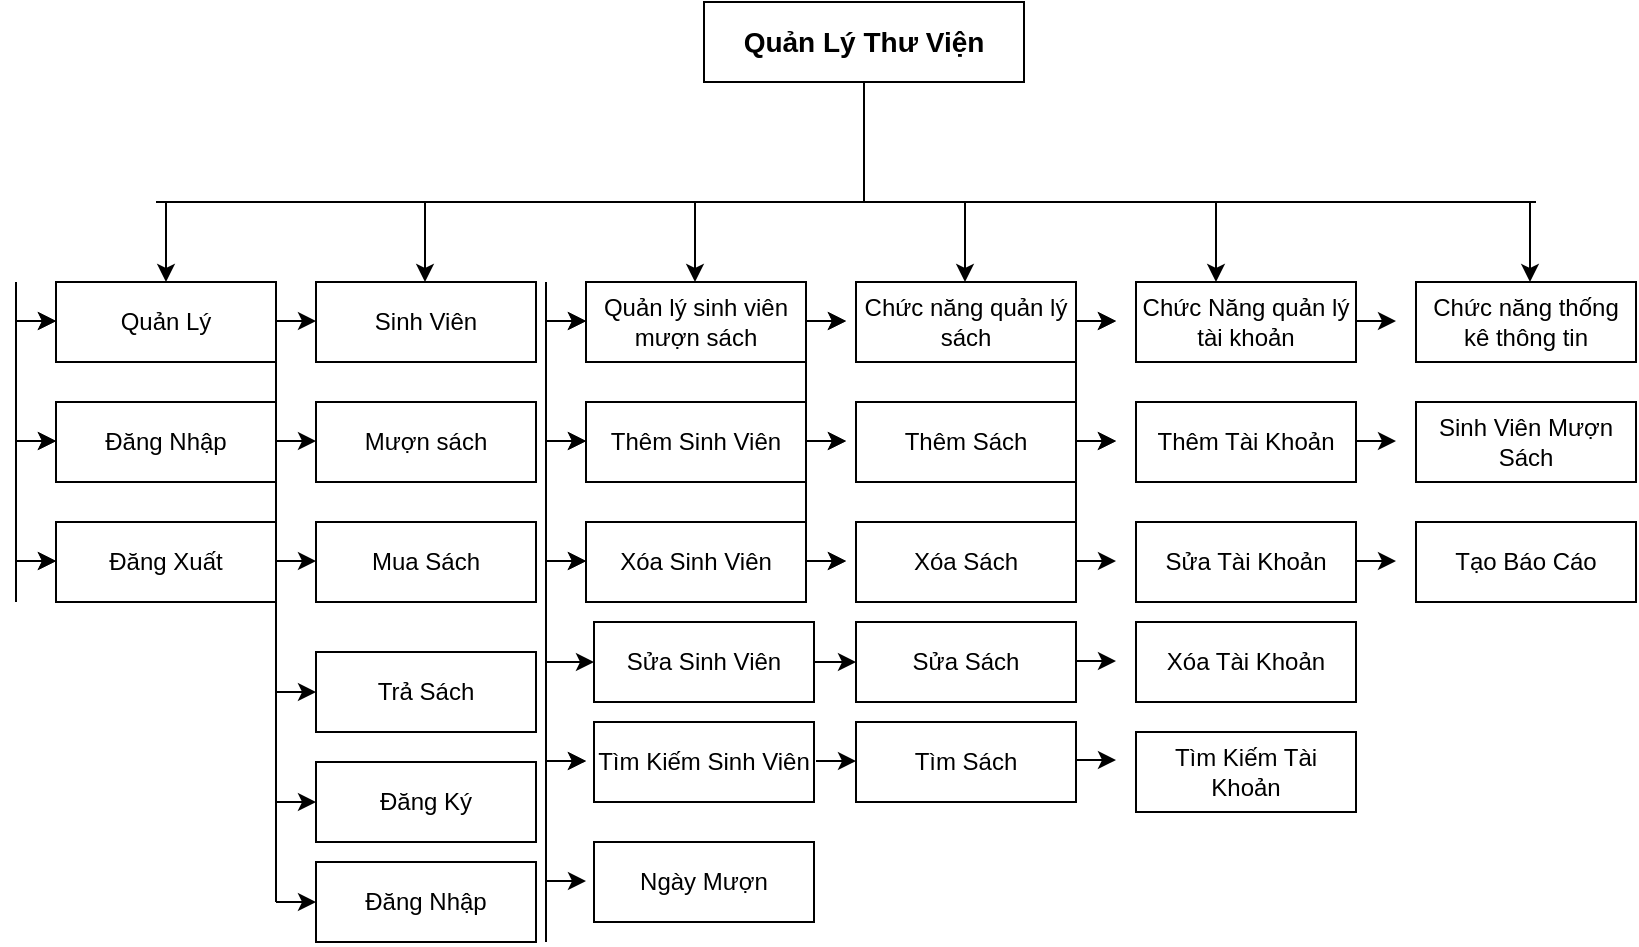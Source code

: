 <mxfile version="21.1.5" type="device" pages="2">
  <diagram name="Phân Giã Chức Năng" id="CzGjHXiZb2hVe8jgmL7E">
    <mxGraphModel dx="1176" dy="502" grid="1" gridSize="10" guides="1" tooltips="1" connect="1" arrows="1" fold="1" page="1" pageScale="1" pageWidth="827" pageHeight="1169" math="0" shadow="0">
      <root>
        <mxCell id="0" />
        <mxCell id="1" parent="0" />
        <mxCell id="6vynl58oSbSIeXvwaCJf-1" value="&lt;font style=&quot;font-size: 14px;&quot;&gt;&lt;b&gt;Quản Lý Thư Viện&lt;/b&gt;&lt;/font&gt;" style="rounded=0;whiteSpace=wrap;html=1;" parent="1" vertex="1">
          <mxGeometry x="414" y="220" width="160" height="40" as="geometry" />
        </mxCell>
        <mxCell id="6vynl58oSbSIeXvwaCJf-2" value="" style="endArrow=none;html=1;rounded=0;entryX=0.5;entryY=1;entryDx=0;entryDy=0;" parent="1" target="6vynl58oSbSIeXvwaCJf-1" edge="1">
          <mxGeometry width="50" height="50" relative="1" as="geometry">
            <mxPoint x="494" y="320" as="sourcePoint" />
            <mxPoint x="420" y="300" as="targetPoint" />
          </mxGeometry>
        </mxCell>
        <mxCell id="6vynl58oSbSIeXvwaCJf-3" value="Quản Lý" style="rounded=0;whiteSpace=wrap;html=1;" parent="1" vertex="1">
          <mxGeometry x="90" y="360" width="110" height="40" as="geometry" />
        </mxCell>
        <mxCell id="6vynl58oSbSIeXvwaCJf-4" value="" style="endArrow=none;html=1;rounded=0;" parent="1" edge="1">
          <mxGeometry width="50" height="50" relative="1" as="geometry">
            <mxPoint x="140" y="320" as="sourcePoint" />
            <mxPoint x="830" y="320" as="targetPoint" />
            <Array as="points">
              <mxPoint x="415" y="320" />
            </Array>
          </mxGeometry>
        </mxCell>
        <mxCell id="6vynl58oSbSIeXvwaCJf-6" value="Sinh Viên" style="rounded=0;whiteSpace=wrap;html=1;" parent="1" vertex="1">
          <mxGeometry x="220" y="360" width="110" height="40" as="geometry" />
        </mxCell>
        <mxCell id="6vynl58oSbSIeXvwaCJf-7" value="Quản lý sinh viên mượn sách" style="rounded=0;whiteSpace=wrap;html=1;" parent="1" vertex="1">
          <mxGeometry x="355" y="360" width="110" height="40" as="geometry" />
        </mxCell>
        <mxCell id="6vynl58oSbSIeXvwaCJf-8" value="Chức năng quản lý sách" style="rounded=0;whiteSpace=wrap;html=1;" parent="1" vertex="1">
          <mxGeometry x="490" y="360" width="110" height="40" as="geometry" />
        </mxCell>
        <mxCell id="6vynl58oSbSIeXvwaCJf-9" value="Chức năng thống kê thông tin" style="rounded=0;whiteSpace=wrap;html=1;" parent="1" vertex="1">
          <mxGeometry x="770" y="360" width="110" height="40" as="geometry" />
        </mxCell>
        <mxCell id="6vynl58oSbSIeXvwaCJf-10" value="" style="endArrow=classic;html=1;rounded=0;" parent="1" target="6vynl58oSbSIeXvwaCJf-3" edge="1">
          <mxGeometry width="50" height="50" relative="1" as="geometry">
            <mxPoint x="145" y="320" as="sourcePoint" />
            <mxPoint x="440" y="400" as="targetPoint" />
          </mxGeometry>
        </mxCell>
        <mxCell id="6vynl58oSbSIeXvwaCJf-11" value="" style="endArrow=classic;html=1;rounded=0;" parent="1" edge="1">
          <mxGeometry width="50" height="50" relative="1" as="geometry">
            <mxPoint x="274.5" y="320" as="sourcePoint" />
            <mxPoint x="274.5" y="360" as="targetPoint" />
          </mxGeometry>
        </mxCell>
        <mxCell id="6vynl58oSbSIeXvwaCJf-12" value="" style="endArrow=classic;html=1;rounded=0;" parent="1" edge="1">
          <mxGeometry width="50" height="50" relative="1" as="geometry">
            <mxPoint x="409.5" y="320" as="sourcePoint" />
            <mxPoint x="409.5" y="360" as="targetPoint" />
          </mxGeometry>
        </mxCell>
        <mxCell id="6vynl58oSbSIeXvwaCJf-13" value="" style="endArrow=classic;html=1;rounded=0;" parent="1" edge="1">
          <mxGeometry width="50" height="50" relative="1" as="geometry">
            <mxPoint x="544.5" y="320" as="sourcePoint" />
            <mxPoint x="544.5" y="360" as="targetPoint" />
          </mxGeometry>
        </mxCell>
        <mxCell id="6vynl58oSbSIeXvwaCJf-14" value="" style="endArrow=classic;html=1;rounded=0;" parent="1" edge="1">
          <mxGeometry width="50" height="50" relative="1" as="geometry">
            <mxPoint x="670" y="320" as="sourcePoint" />
            <mxPoint x="670" y="360" as="targetPoint" />
          </mxGeometry>
        </mxCell>
        <mxCell id="6vynl58oSbSIeXvwaCJf-15" value="Đăng Nhập" style="rounded=0;whiteSpace=wrap;html=1;" parent="1" vertex="1">
          <mxGeometry x="90" y="420" width="110" height="40" as="geometry" />
        </mxCell>
        <mxCell id="6vynl58oSbSIeXvwaCJf-16" value="Đăng Xuất" style="rounded=0;whiteSpace=wrap;html=1;" parent="1" vertex="1">
          <mxGeometry x="90" y="480" width="110" height="40" as="geometry" />
        </mxCell>
        <mxCell id="6vynl58oSbSIeXvwaCJf-17" value="Mượn sách" style="rounded=0;whiteSpace=wrap;html=1;" parent="1" vertex="1">
          <mxGeometry x="220" y="420" width="110" height="40" as="geometry" />
        </mxCell>
        <mxCell id="6vynl58oSbSIeXvwaCJf-18" value="Mua Sách" style="rounded=0;whiteSpace=wrap;html=1;" parent="1" vertex="1">
          <mxGeometry x="220" y="480" width="110" height="40" as="geometry" />
        </mxCell>
        <mxCell id="6vynl58oSbSIeXvwaCJf-19" value="Trả Sách" style="rounded=0;whiteSpace=wrap;html=1;" parent="1" vertex="1">
          <mxGeometry x="220" y="545" width="110" height="40" as="geometry" />
        </mxCell>
        <mxCell id="6vynl58oSbSIeXvwaCJf-20" value="Sửa Sinh Viên" style="rounded=0;whiteSpace=wrap;html=1;" parent="1" vertex="1">
          <mxGeometry x="359" y="530" width="110" height="40" as="geometry" />
        </mxCell>
        <mxCell id="6vynl58oSbSIeXvwaCJf-21" value="Tìm Kiếm Sinh Viên" style="rounded=0;whiteSpace=wrap;html=1;" parent="1" vertex="1">
          <mxGeometry x="359" y="580" width="110" height="40" as="geometry" />
        </mxCell>
        <mxCell id="6vynl58oSbSIeXvwaCJf-22" value="Thêm Sách" style="rounded=0;whiteSpace=wrap;html=1;" parent="1" vertex="1">
          <mxGeometry x="490" y="420" width="110" height="40" as="geometry" />
        </mxCell>
        <mxCell id="6vynl58oSbSIeXvwaCJf-23" value="Sửa Sách" style="rounded=0;whiteSpace=wrap;html=1;" parent="1" vertex="1">
          <mxGeometry x="490" y="530" width="110" height="40" as="geometry" />
        </mxCell>
        <mxCell id="6vynl58oSbSIeXvwaCJf-24" value="Xóa Sách" style="rounded=0;whiteSpace=wrap;html=1;" parent="1" vertex="1">
          <mxGeometry x="490" y="480" width="110" height="40" as="geometry" />
        </mxCell>
        <mxCell id="6vynl58oSbSIeXvwaCJf-28" value="Thêm Sinh Viên" style="rounded=0;whiteSpace=wrap;html=1;" parent="1" vertex="1">
          <mxGeometry x="355" y="420" width="110" height="40" as="geometry" />
        </mxCell>
        <mxCell id="6vynl58oSbSIeXvwaCJf-29" value="Xóa Sinh Viên" style="rounded=0;whiteSpace=wrap;html=1;" parent="1" vertex="1">
          <mxGeometry x="355" y="480" width="110" height="40" as="geometry" />
        </mxCell>
        <mxCell id="6vynl58oSbSIeXvwaCJf-30" value="Ngày Mượn" style="rounded=0;whiteSpace=wrap;html=1;" parent="1" vertex="1">
          <mxGeometry x="359" y="640" width="110" height="40" as="geometry" />
        </mxCell>
        <mxCell id="6vynl58oSbSIeXvwaCJf-31" value="Sinh Viên Mượn Sách" style="rounded=0;whiteSpace=wrap;html=1;" parent="1" vertex="1">
          <mxGeometry x="770" y="420" width="110" height="40" as="geometry" />
        </mxCell>
        <mxCell id="6vynl58oSbSIeXvwaCJf-32" value="" style="endArrow=none;html=1;rounded=0;" parent="1" edge="1">
          <mxGeometry width="50" height="50" relative="1" as="geometry">
            <mxPoint x="70" y="520" as="sourcePoint" />
            <mxPoint x="70" y="360" as="targetPoint" />
          </mxGeometry>
        </mxCell>
        <mxCell id="6vynl58oSbSIeXvwaCJf-33" value="" style="endArrow=classic;html=1;rounded=0;" parent="1" edge="1">
          <mxGeometry width="50" height="50" relative="1" as="geometry">
            <mxPoint x="70" y="379.5" as="sourcePoint" />
            <mxPoint x="90" y="379.5" as="targetPoint" />
          </mxGeometry>
        </mxCell>
        <mxCell id="6vynl58oSbSIeXvwaCJf-34" value="" style="endArrow=classic;html=1;rounded=0;" parent="1" edge="1">
          <mxGeometry width="50" height="50" relative="1" as="geometry">
            <mxPoint x="70" y="439.5" as="sourcePoint" />
            <mxPoint x="90" y="439.5" as="targetPoint" />
          </mxGeometry>
        </mxCell>
        <mxCell id="6vynl58oSbSIeXvwaCJf-35" value="" style="endArrow=classic;html=1;rounded=0;" parent="1" edge="1">
          <mxGeometry width="50" height="50" relative="1" as="geometry">
            <mxPoint x="70" y="499.5" as="sourcePoint" />
            <mxPoint x="90" y="499.5" as="targetPoint" />
          </mxGeometry>
        </mxCell>
        <mxCell id="6vynl58oSbSIeXvwaCJf-43" value="" style="endArrow=none;html=1;rounded=0;" parent="1" edge="1">
          <mxGeometry width="50" height="50" relative="1" as="geometry">
            <mxPoint x="200" y="670" as="sourcePoint" />
            <mxPoint x="200" y="360" as="targetPoint" />
          </mxGeometry>
        </mxCell>
        <mxCell id="6vynl58oSbSIeXvwaCJf-44" value="" style="endArrow=classic;html=1;rounded=0;" parent="1" edge="1">
          <mxGeometry width="50" height="50" relative="1" as="geometry">
            <mxPoint x="200" y="379.5" as="sourcePoint" />
            <mxPoint x="220" y="379.5" as="targetPoint" />
          </mxGeometry>
        </mxCell>
        <mxCell id="6vynl58oSbSIeXvwaCJf-45" value="" style="endArrow=classic;html=1;rounded=0;" parent="1" edge="1">
          <mxGeometry width="50" height="50" relative="1" as="geometry">
            <mxPoint x="200" y="439.5" as="sourcePoint" />
            <mxPoint x="220" y="439.5" as="targetPoint" />
          </mxGeometry>
        </mxCell>
        <mxCell id="6vynl58oSbSIeXvwaCJf-46" value="" style="endArrow=classic;html=1;rounded=0;" parent="1" edge="1">
          <mxGeometry width="50" height="50" relative="1" as="geometry">
            <mxPoint x="200" y="499.5" as="sourcePoint" />
            <mxPoint x="220" y="499.5" as="targetPoint" />
          </mxGeometry>
        </mxCell>
        <mxCell id="6vynl58oSbSIeXvwaCJf-47" value="" style="endArrow=classic;html=1;rounded=0;entryX=0;entryY=0.5;entryDx=0;entryDy=0;" parent="1" target="6vynl58oSbSIeXvwaCJf-19" edge="1">
          <mxGeometry width="50" height="50" relative="1" as="geometry">
            <mxPoint x="200" y="565" as="sourcePoint" />
            <mxPoint x="230" y="509.5" as="targetPoint" />
          </mxGeometry>
        </mxCell>
        <mxCell id="6vynl58oSbSIeXvwaCJf-49" value="" style="endArrow=none;html=1;rounded=0;" parent="1" edge="1">
          <mxGeometry width="50" height="50" relative="1" as="geometry">
            <mxPoint x="70" y="520" as="sourcePoint" />
            <mxPoint x="70" y="360" as="targetPoint" />
          </mxGeometry>
        </mxCell>
        <mxCell id="6vynl58oSbSIeXvwaCJf-50" value="" style="endArrow=classic;html=1;rounded=0;" parent="1" edge="1">
          <mxGeometry width="50" height="50" relative="1" as="geometry">
            <mxPoint x="70" y="379.5" as="sourcePoint" />
            <mxPoint x="90" y="379.5" as="targetPoint" />
          </mxGeometry>
        </mxCell>
        <mxCell id="6vynl58oSbSIeXvwaCJf-51" value="" style="endArrow=classic;html=1;rounded=0;" parent="1" edge="1">
          <mxGeometry width="50" height="50" relative="1" as="geometry">
            <mxPoint x="70" y="439.5" as="sourcePoint" />
            <mxPoint x="90" y="439.5" as="targetPoint" />
          </mxGeometry>
        </mxCell>
        <mxCell id="6vynl58oSbSIeXvwaCJf-52" value="" style="endArrow=classic;html=1;rounded=0;" parent="1" edge="1">
          <mxGeometry width="50" height="50" relative="1" as="geometry">
            <mxPoint x="70" y="499.5" as="sourcePoint" />
            <mxPoint x="90" y="499.5" as="targetPoint" />
          </mxGeometry>
        </mxCell>
        <mxCell id="6vynl58oSbSIeXvwaCJf-59" value="" style="endArrow=none;html=1;rounded=0;" parent="1" edge="1">
          <mxGeometry width="50" height="50" relative="1" as="geometry">
            <mxPoint x="335" y="520" as="sourcePoint" />
            <mxPoint x="335" y="360" as="targetPoint" />
          </mxGeometry>
        </mxCell>
        <mxCell id="6vynl58oSbSIeXvwaCJf-60" value="" style="endArrow=classic;html=1;rounded=0;" parent="1" edge="1">
          <mxGeometry width="50" height="50" relative="1" as="geometry">
            <mxPoint x="335" y="379.5" as="sourcePoint" />
            <mxPoint x="355" y="379.5" as="targetPoint" />
          </mxGeometry>
        </mxCell>
        <mxCell id="6vynl58oSbSIeXvwaCJf-61" value="" style="endArrow=classic;html=1;rounded=0;" parent="1" edge="1">
          <mxGeometry width="50" height="50" relative="1" as="geometry">
            <mxPoint x="335" y="439.5" as="sourcePoint" />
            <mxPoint x="355" y="439.5" as="targetPoint" />
          </mxGeometry>
        </mxCell>
        <mxCell id="6vynl58oSbSIeXvwaCJf-62" value="" style="endArrow=classic;html=1;rounded=0;" parent="1" edge="1">
          <mxGeometry width="50" height="50" relative="1" as="geometry">
            <mxPoint x="335" y="499.5" as="sourcePoint" />
            <mxPoint x="355" y="499.5" as="targetPoint" />
          </mxGeometry>
        </mxCell>
        <mxCell id="6vynl58oSbSIeXvwaCJf-63" value="" style="endArrow=none;html=1;rounded=0;" parent="1" edge="1">
          <mxGeometry width="50" height="50" relative="1" as="geometry">
            <mxPoint x="335" y="520" as="sourcePoint" />
            <mxPoint x="335" y="360" as="targetPoint" />
          </mxGeometry>
        </mxCell>
        <mxCell id="6vynl58oSbSIeXvwaCJf-64" value="" style="endArrow=classic;html=1;rounded=0;" parent="1" edge="1">
          <mxGeometry width="50" height="50" relative="1" as="geometry">
            <mxPoint x="335" y="379.5" as="sourcePoint" />
            <mxPoint x="355" y="379.5" as="targetPoint" />
          </mxGeometry>
        </mxCell>
        <mxCell id="6vynl58oSbSIeXvwaCJf-65" value="" style="endArrow=classic;html=1;rounded=0;" parent="1" edge="1">
          <mxGeometry width="50" height="50" relative="1" as="geometry">
            <mxPoint x="335" y="439.5" as="sourcePoint" />
            <mxPoint x="355" y="439.5" as="targetPoint" />
          </mxGeometry>
        </mxCell>
        <mxCell id="6vynl58oSbSIeXvwaCJf-66" value="" style="endArrow=classic;html=1;rounded=0;" parent="1" edge="1">
          <mxGeometry width="50" height="50" relative="1" as="geometry">
            <mxPoint x="335" y="499.5" as="sourcePoint" />
            <mxPoint x="355" y="499.5" as="targetPoint" />
          </mxGeometry>
        </mxCell>
        <mxCell id="6vynl58oSbSIeXvwaCJf-67" value="" style="endArrow=none;html=1;rounded=0;" parent="1" edge="1">
          <mxGeometry width="50" height="50" relative="1" as="geometry">
            <mxPoint x="335" y="680" as="sourcePoint" />
            <mxPoint x="335" y="520" as="targetPoint" />
          </mxGeometry>
        </mxCell>
        <mxCell id="6vynl58oSbSIeXvwaCJf-69" value="" style="endArrow=classic;html=1;rounded=0;" parent="1" edge="1">
          <mxGeometry width="50" height="50" relative="1" as="geometry">
            <mxPoint x="335" y="599.5" as="sourcePoint" />
            <mxPoint x="355" y="599.5" as="targetPoint" />
          </mxGeometry>
        </mxCell>
        <mxCell id="6vynl58oSbSIeXvwaCJf-70" value="" style="endArrow=classic;html=1;rounded=0;" parent="1" edge="1">
          <mxGeometry width="50" height="50" relative="1" as="geometry">
            <mxPoint x="335" y="659.5" as="sourcePoint" />
            <mxPoint x="355" y="659.5" as="targetPoint" />
          </mxGeometry>
        </mxCell>
        <mxCell id="6vynl58oSbSIeXvwaCJf-71" value="" style="endArrow=none;html=1;rounded=0;" parent="1" edge="1">
          <mxGeometry width="50" height="50" relative="1" as="geometry">
            <mxPoint x="335" y="690" as="sourcePoint" />
            <mxPoint x="335" y="520" as="targetPoint" />
          </mxGeometry>
        </mxCell>
        <mxCell id="6vynl58oSbSIeXvwaCJf-72" value="" style="endArrow=classic;html=1;rounded=0;entryX=0;entryY=0.5;entryDx=0;entryDy=0;" parent="1" target="6vynl58oSbSIeXvwaCJf-20" edge="1">
          <mxGeometry width="50" height="50" relative="1" as="geometry">
            <mxPoint x="335" y="550" as="sourcePoint" />
            <mxPoint x="355" y="539.5" as="targetPoint" />
          </mxGeometry>
        </mxCell>
        <mxCell id="6vynl58oSbSIeXvwaCJf-73" value="" style="endArrow=classic;html=1;rounded=0;" parent="1" edge="1">
          <mxGeometry width="50" height="50" relative="1" as="geometry">
            <mxPoint x="335" y="599.5" as="sourcePoint" />
            <mxPoint x="355" y="599.5" as="targetPoint" />
          </mxGeometry>
        </mxCell>
        <mxCell id="6vynl58oSbSIeXvwaCJf-75" value="" style="endArrow=none;html=1;rounded=0;" parent="1" edge="1">
          <mxGeometry width="50" height="50" relative="1" as="geometry">
            <mxPoint x="465" y="520" as="sourcePoint" />
            <mxPoint x="465" y="360" as="targetPoint" />
          </mxGeometry>
        </mxCell>
        <mxCell id="6vynl58oSbSIeXvwaCJf-76" value="" style="endArrow=classic;html=1;rounded=0;" parent="1" edge="1">
          <mxGeometry width="50" height="50" relative="1" as="geometry">
            <mxPoint x="465" y="379.5" as="sourcePoint" />
            <mxPoint x="485" y="379.5" as="targetPoint" />
          </mxGeometry>
        </mxCell>
        <mxCell id="6vynl58oSbSIeXvwaCJf-77" value="" style="endArrow=classic;html=1;rounded=0;" parent="1" edge="1">
          <mxGeometry width="50" height="50" relative="1" as="geometry">
            <mxPoint x="465" y="439.5" as="sourcePoint" />
            <mxPoint x="485" y="439.5" as="targetPoint" />
          </mxGeometry>
        </mxCell>
        <mxCell id="6vynl58oSbSIeXvwaCJf-78" value="" style="endArrow=classic;html=1;rounded=0;" parent="1" edge="1">
          <mxGeometry width="50" height="50" relative="1" as="geometry">
            <mxPoint x="465" y="499.5" as="sourcePoint" />
            <mxPoint x="485" y="499.5" as="targetPoint" />
          </mxGeometry>
        </mxCell>
        <mxCell id="6vynl58oSbSIeXvwaCJf-79" value="" style="endArrow=none;html=1;rounded=0;" parent="1" edge="1">
          <mxGeometry width="50" height="50" relative="1" as="geometry">
            <mxPoint x="465" y="520" as="sourcePoint" />
            <mxPoint x="465" y="360" as="targetPoint" />
          </mxGeometry>
        </mxCell>
        <mxCell id="6vynl58oSbSIeXvwaCJf-80" value="" style="endArrow=classic;html=1;rounded=0;" parent="1" edge="1">
          <mxGeometry width="50" height="50" relative="1" as="geometry">
            <mxPoint x="465" y="379.5" as="sourcePoint" />
            <mxPoint x="485" y="379.5" as="targetPoint" />
          </mxGeometry>
        </mxCell>
        <mxCell id="6vynl58oSbSIeXvwaCJf-81" value="" style="endArrow=classic;html=1;rounded=0;" parent="1" edge="1">
          <mxGeometry width="50" height="50" relative="1" as="geometry">
            <mxPoint x="465" y="439.5" as="sourcePoint" />
            <mxPoint x="485" y="439.5" as="targetPoint" />
          </mxGeometry>
        </mxCell>
        <mxCell id="6vynl58oSbSIeXvwaCJf-82" value="" style="endArrow=classic;html=1;rounded=0;" parent="1" edge="1">
          <mxGeometry width="50" height="50" relative="1" as="geometry">
            <mxPoint x="465" y="499.5" as="sourcePoint" />
            <mxPoint x="485" y="499.5" as="targetPoint" />
          </mxGeometry>
        </mxCell>
        <mxCell id="6vynl58oSbSIeXvwaCJf-83" value="" style="endArrow=classic;html=1;rounded=0;exitX=1;exitY=0.5;exitDx=0;exitDy=0;entryX=0;entryY=0.5;entryDx=0;entryDy=0;" parent="1" source="6vynl58oSbSIeXvwaCJf-20" target="6vynl58oSbSIeXvwaCJf-23" edge="1">
          <mxGeometry width="50" height="50" relative="1" as="geometry">
            <mxPoint x="475" y="509.5" as="sourcePoint" />
            <mxPoint x="495" y="509.5" as="targetPoint" />
          </mxGeometry>
        </mxCell>
        <mxCell id="6vynl58oSbSIeXvwaCJf-95" value="" style="endArrow=none;html=1;rounded=0;" parent="1" edge="1">
          <mxGeometry width="50" height="50" relative="1" as="geometry">
            <mxPoint x="600" y="520" as="sourcePoint" />
            <mxPoint x="600" y="360" as="targetPoint" />
          </mxGeometry>
        </mxCell>
        <mxCell id="6vynl58oSbSIeXvwaCJf-96" value="" style="endArrow=classic;html=1;rounded=0;" parent="1" edge="1">
          <mxGeometry width="50" height="50" relative="1" as="geometry">
            <mxPoint x="600" y="379.5" as="sourcePoint" />
            <mxPoint x="620" y="379.5" as="targetPoint" />
          </mxGeometry>
        </mxCell>
        <mxCell id="6vynl58oSbSIeXvwaCJf-97" value="" style="endArrow=classic;html=1;rounded=0;" parent="1" edge="1">
          <mxGeometry width="50" height="50" relative="1" as="geometry">
            <mxPoint x="600" y="439.5" as="sourcePoint" />
            <mxPoint x="620" y="439.5" as="targetPoint" />
          </mxGeometry>
        </mxCell>
        <mxCell id="6vynl58oSbSIeXvwaCJf-99" value="" style="endArrow=none;html=1;rounded=0;" parent="1" edge="1">
          <mxGeometry width="50" height="50" relative="1" as="geometry">
            <mxPoint x="600" y="460" as="sourcePoint" />
            <mxPoint x="600" y="360" as="targetPoint" />
          </mxGeometry>
        </mxCell>
        <mxCell id="6vynl58oSbSIeXvwaCJf-100" value="" style="endArrow=classic;html=1;rounded=0;" parent="1" edge="1">
          <mxGeometry width="50" height="50" relative="1" as="geometry">
            <mxPoint x="600" y="379.5" as="sourcePoint" />
            <mxPoint x="620" y="379.5" as="targetPoint" />
          </mxGeometry>
        </mxCell>
        <mxCell id="6vynl58oSbSIeXvwaCJf-101" value="" style="endArrow=classic;html=1;rounded=0;" parent="1" edge="1">
          <mxGeometry width="50" height="50" relative="1" as="geometry">
            <mxPoint x="600" y="439.5" as="sourcePoint" />
            <mxPoint x="620" y="439.5" as="targetPoint" />
          </mxGeometry>
        </mxCell>
        <mxCell id="6vynl58oSbSIeXvwaCJf-103" value="Tìm Sách" style="rounded=0;whiteSpace=wrap;html=1;" parent="1" vertex="1">
          <mxGeometry x="490" y="580" width="110" height="40" as="geometry" />
        </mxCell>
        <mxCell id="6vynl58oSbSIeXvwaCJf-106" value="" style="endArrow=classic;html=1;rounded=0;" parent="1" edge="1">
          <mxGeometry width="50" height="50" relative="1" as="geometry">
            <mxPoint x="470" y="599.5" as="sourcePoint" />
            <mxPoint x="490" y="599.5" as="targetPoint" />
          </mxGeometry>
        </mxCell>
        <mxCell id="HZL2ppXBZhMt0bQLDJqv-1" value="Đăng Ký" style="rounded=0;whiteSpace=wrap;html=1;" parent="1" vertex="1">
          <mxGeometry x="220" y="600" width="110" height="40" as="geometry" />
        </mxCell>
        <mxCell id="HZL2ppXBZhMt0bQLDJqv-2" value="" style="endArrow=classic;html=1;rounded=0;entryX=0;entryY=0.5;entryDx=0;entryDy=0;" parent="1" target="HZL2ppXBZhMt0bQLDJqv-1" edge="1">
          <mxGeometry width="50" height="50" relative="1" as="geometry">
            <mxPoint x="200" y="620" as="sourcePoint" />
            <mxPoint x="230" y="575" as="targetPoint" />
          </mxGeometry>
        </mxCell>
        <mxCell id="edfVF77OYH3oIoKbHT45-1" value="Đăng Nhập" style="rounded=0;whiteSpace=wrap;html=1;" parent="1" vertex="1">
          <mxGeometry x="220" y="650" width="110" height="40" as="geometry" />
        </mxCell>
        <mxCell id="edfVF77OYH3oIoKbHT45-2" value="" style="endArrow=classic;html=1;rounded=0;entryX=0;entryY=0.5;entryDx=0;entryDy=0;" parent="1" target="edfVF77OYH3oIoKbHT45-1" edge="1">
          <mxGeometry width="50" height="50" relative="1" as="geometry">
            <mxPoint x="200" y="670" as="sourcePoint" />
            <mxPoint x="230" y="630" as="targetPoint" />
          </mxGeometry>
        </mxCell>
        <mxCell id="GxEBwAgXZK8rMoCJzhUp-1" value="Chức Năng quản lý tài khoản" style="rounded=0;whiteSpace=wrap;html=1;" vertex="1" parent="1">
          <mxGeometry x="630" y="360" width="110" height="40" as="geometry" />
        </mxCell>
        <mxCell id="GxEBwAgXZK8rMoCJzhUp-2" value="Thêm Tài Khoản" style="rounded=0;whiteSpace=wrap;html=1;" vertex="1" parent="1">
          <mxGeometry x="630" y="420" width="110" height="40" as="geometry" />
        </mxCell>
        <mxCell id="GxEBwAgXZK8rMoCJzhUp-3" value="Sửa Tài Khoản" style="rounded=0;whiteSpace=wrap;html=1;" vertex="1" parent="1">
          <mxGeometry x="630" y="480" width="110" height="40" as="geometry" />
        </mxCell>
        <mxCell id="GxEBwAgXZK8rMoCJzhUp-4" value="Xóa Tài Khoản" style="rounded=0;whiteSpace=wrap;html=1;" vertex="1" parent="1">
          <mxGeometry x="630" y="530" width="110" height="40" as="geometry" />
        </mxCell>
        <mxCell id="GxEBwAgXZK8rMoCJzhUp-5" value="Tìm Kiếm Tài Khoản" style="rounded=0;whiteSpace=wrap;html=1;" vertex="1" parent="1">
          <mxGeometry x="630" y="585" width="110" height="40" as="geometry" />
        </mxCell>
        <mxCell id="GxEBwAgXZK8rMoCJzhUp-6" value="" style="endArrow=classic;html=1;rounded=0;" edge="1" parent="1">
          <mxGeometry width="50" height="50" relative="1" as="geometry">
            <mxPoint x="827" y="320" as="sourcePoint" />
            <mxPoint x="827" y="360" as="targetPoint" />
          </mxGeometry>
        </mxCell>
        <mxCell id="GxEBwAgXZK8rMoCJzhUp-8" value="" style="endArrow=classic;html=1;rounded=0;" edge="1" parent="1">
          <mxGeometry width="50" height="50" relative="1" as="geometry">
            <mxPoint x="600" y="499.5" as="sourcePoint" />
            <mxPoint x="620" y="499.5" as="targetPoint" />
          </mxGeometry>
        </mxCell>
        <mxCell id="GxEBwAgXZK8rMoCJzhUp-11" value="" style="endArrow=classic;html=1;rounded=0;" edge="1" parent="1">
          <mxGeometry width="50" height="50" relative="1" as="geometry">
            <mxPoint x="600" y="549.5" as="sourcePoint" />
            <mxPoint x="620" y="549.5" as="targetPoint" />
          </mxGeometry>
        </mxCell>
        <mxCell id="GxEBwAgXZK8rMoCJzhUp-12" value="" style="endArrow=classic;html=1;rounded=0;" edge="1" parent="1">
          <mxGeometry width="50" height="50" relative="1" as="geometry">
            <mxPoint x="600" y="599" as="sourcePoint" />
            <mxPoint x="620" y="599" as="targetPoint" />
          </mxGeometry>
        </mxCell>
        <mxCell id="GxEBwAgXZK8rMoCJzhUp-13" value="" style="endArrow=classic;html=1;rounded=0;" edge="1" parent="1">
          <mxGeometry width="50" height="50" relative="1" as="geometry">
            <mxPoint x="740" y="379.5" as="sourcePoint" />
            <mxPoint x="760" y="379.5" as="targetPoint" />
          </mxGeometry>
        </mxCell>
        <mxCell id="GxEBwAgXZK8rMoCJzhUp-14" value="" style="endArrow=classic;html=1;rounded=0;" edge="1" parent="1">
          <mxGeometry width="50" height="50" relative="1" as="geometry">
            <mxPoint x="740" y="439.5" as="sourcePoint" />
            <mxPoint x="760" y="439.5" as="targetPoint" />
          </mxGeometry>
        </mxCell>
        <mxCell id="GxEBwAgXZK8rMoCJzhUp-15" value="Tạo Báo Cáo" style="rounded=0;whiteSpace=wrap;html=1;" vertex="1" parent="1">
          <mxGeometry x="770" y="480" width="110" height="40" as="geometry" />
        </mxCell>
        <mxCell id="GxEBwAgXZK8rMoCJzhUp-16" value="" style="endArrow=classic;html=1;rounded=0;" edge="1" parent="1">
          <mxGeometry width="50" height="50" relative="1" as="geometry">
            <mxPoint x="740" y="499.5" as="sourcePoint" />
            <mxPoint x="760" y="499.5" as="targetPoint" />
          </mxGeometry>
        </mxCell>
      </root>
    </mxGraphModel>
  </diagram>
  <diagram id="qaw7oN3vgkNQo6T6qVQO" name="Biểu Đồ Lớp">
    <mxGraphModel dx="2507" dy="717" grid="1" gridSize="10" guides="1" tooltips="1" connect="1" arrows="1" fold="1" page="1" pageScale="1" pageWidth="827" pageHeight="1169" math="0" shadow="0">
      <root>
        <mxCell id="0" />
        <mxCell id="1" parent="0" />
        <mxCell id="OhgYONSp_qSMefyA4z07-1" value="FERSON" style="swimlane;fontStyle=1;align=center;verticalAlign=top;childLayout=stackLayout;horizontal=1;startSize=26;horizontalStack=0;resizeParent=1;resizeParentMax=0;resizeLast=0;collapsible=1;marginBottom=0;whiteSpace=wrap;html=1;" parent="1" vertex="1">
          <mxGeometry x="340" y="121" width="160" height="108" as="geometry" />
        </mxCell>
        <mxCell id="OhgYONSp_qSMefyA4z07-2" value="#HoTen: string&lt;br&gt;#ngaysinh: string&lt;br&gt;#diaChi: string&lt;br&gt;#soDienThoai: string" style="text;strokeColor=none;fillColor=none;align=left;verticalAlign=top;spacingLeft=4;spacingRight=4;overflow=hidden;rotatable=0;points=[[0,0.5],[1,0.5]];portConstraint=eastwest;whiteSpace=wrap;html=1;" parent="OhgYONSp_qSMefyA4z07-1" vertex="1">
          <mxGeometry y="26" width="160" height="74" as="geometry" />
        </mxCell>
        <mxCell id="OhgYONSp_qSMefyA4z07-3" value="" style="line;strokeWidth=1;fillColor=none;align=left;verticalAlign=middle;spacingTop=-1;spacingLeft=3;spacingRight=3;rotatable=0;labelPosition=right;points=[];portConstraint=eastwest;strokeColor=inherit;" parent="OhgYONSp_qSMefyA4z07-1" vertex="1">
          <mxGeometry y="100" width="160" height="8" as="geometry" />
        </mxCell>
        <mxCell id="OhgYONSp_qSMefyA4z07-5" value="Quản Lý" style="swimlane;fontStyle=1;align=center;verticalAlign=top;childLayout=stackLayout;horizontal=1;startSize=26;horizontalStack=0;resizeParent=1;resizeParentMax=0;resizeLast=0;collapsible=1;marginBottom=0;whiteSpace=wrap;html=1;" parent="1" vertex="1">
          <mxGeometry x="120" y="240" width="170" height="270" as="geometry" />
        </mxCell>
        <mxCell id="OhgYONSp_qSMefyA4z07-6" value="-MaQL: string" style="text;strokeColor=none;fillColor=none;align=left;verticalAlign=top;spacingLeft=4;spacingRight=4;overflow=hidden;rotatable=0;points=[[0,0.5],[1,0.5]];portConstraint=eastwest;whiteSpace=wrap;html=1;" parent="OhgYONSp_qSMefyA4z07-5" vertex="1">
          <mxGeometry y="26" width="170" height="34" as="geometry" />
        </mxCell>
        <mxCell id="OhgYONSp_qSMefyA4z07-7" value="" style="line;strokeWidth=1;fillColor=none;align=left;verticalAlign=middle;spacingTop=-1;spacingLeft=3;spacingRight=3;rotatable=0;labelPosition=right;points=[];portConstraint=eastwest;strokeColor=inherit;" parent="OhgYONSp_qSMefyA4z07-5" vertex="1">
          <mxGeometry y="60" width="170" height="8" as="geometry" />
        </mxCell>
        <mxCell id="OhgYONSp_qSMefyA4z07-8" value="+, ThemSach()&lt;br&gt;+, SuaSach()&lt;br&gt;+, XoaSach()&lt;br&gt;+, TimKiemSach()&lt;br&gt;+, ThemSinhVien()&lt;br&gt;+, SuaSInhVien()&lt;br&gt;+, XoaSinhVien()&lt;br&gt;+, TimKiemSinhVien()&lt;br&gt;+, ThemTaiKhoan()&lt;br&gt;+, SuaTaiKhoan()&lt;br&gt;+, XoaTaiKhoan()&lt;br&gt;+, XemSVMuonSach()&lt;br&gt;+, TaoBaoCaoSVMuonSach()" style="text;strokeColor=none;fillColor=none;align=left;verticalAlign=top;spacingLeft=4;spacingRight=4;overflow=hidden;rotatable=0;points=[[0,0.5],[1,0.5]];portConstraint=eastwest;whiteSpace=wrap;html=1;" parent="OhgYONSp_qSMefyA4z07-5" vertex="1">
          <mxGeometry y="68" width="170" height="202" as="geometry" />
        </mxCell>
        <mxCell id="OhgYONSp_qSMefyA4z07-9" value="Sinh Viên" style="swimlane;fontStyle=1;align=center;verticalAlign=top;childLayout=stackLayout;horizontal=1;startSize=26;horizontalStack=0;resizeParent=1;resizeParentMax=0;resizeLast=0;collapsible=1;marginBottom=0;whiteSpace=wrap;html=1;" parent="1" vertex="1">
          <mxGeometry x="550" y="274" width="160" height="190" as="geometry" />
        </mxCell>
        <mxCell id="OhgYONSp_qSMefyA4z07-10" value="-MaSV: string&lt;br style=&quot;border-color: var(--border-color);&quot;&gt;-Lop: string&lt;br&gt;-tien: float" style="text;strokeColor=none;fillColor=none;align=left;verticalAlign=top;spacingLeft=4;spacingRight=4;overflow=hidden;rotatable=0;points=[[0,0.5],[1,0.5]];portConstraint=eastwest;whiteSpace=wrap;html=1;" parent="OhgYONSp_qSMefyA4z07-9" vertex="1">
          <mxGeometry y="26" width="160" height="54" as="geometry" />
        </mxCell>
        <mxCell id="OhgYONSp_qSMefyA4z07-11" value="" style="line;strokeWidth=1;fillColor=none;align=left;verticalAlign=middle;spacingTop=-1;spacingLeft=3;spacingRight=3;rotatable=0;labelPosition=right;points=[];portConstraint=eastwest;strokeColor=inherit;" parent="OhgYONSp_qSMefyA4z07-9" vertex="1">
          <mxGeometry y="80" width="160" height="8" as="geometry" />
        </mxCell>
        <mxCell id="OhgYONSp_qSMefyA4z07-12" value="+, dangNhap()&lt;br&gt;+, dangKy()&lt;br&gt;+, MuonSach()&lt;br&gt;+, TimSach()&lt;br&gt;+, MuaSach()&lt;br&gt;+, TraSach()" style="text;strokeColor=none;fillColor=none;align=left;verticalAlign=top;spacingLeft=4;spacingRight=4;overflow=hidden;rotatable=0;points=[[0,0.5],[1,0.5]];portConstraint=eastwest;whiteSpace=wrap;html=1;" parent="OhgYONSp_qSMefyA4z07-9" vertex="1">
          <mxGeometry y="88" width="160" height="102" as="geometry" />
        </mxCell>
        <mxCell id="LEKd2ifqKl6_u8c_S4HN-1" value="Quản Lý Sinh Viên" style="swimlane;fontStyle=1;align=center;verticalAlign=top;childLayout=stackLayout;horizontal=1;startSize=26;horizontalStack=0;resizeParent=1;resizeParentMax=0;resizeLast=0;collapsible=1;marginBottom=0;whiteSpace=wrap;html=1;" parent="1" vertex="1">
          <mxGeometry x="334" y="330" width="160" height="78" as="geometry" />
        </mxCell>
        <mxCell id="LEKd2ifqKl6_u8c_S4HN-2" value="-MaSV: string&lt;br&gt;-MaQL: string" style="text;strokeColor=none;fillColor=none;align=left;verticalAlign=top;spacingLeft=4;spacingRight=4;overflow=hidden;rotatable=0;points=[[0,0.5],[1,0.5]];portConstraint=eastwest;whiteSpace=wrap;html=1;" parent="LEKd2ifqKl6_u8c_S4HN-1" vertex="1">
          <mxGeometry y="26" width="160" height="44" as="geometry" />
        </mxCell>
        <mxCell id="LEKd2ifqKl6_u8c_S4HN-3" value="" style="line;strokeWidth=1;fillColor=none;align=left;verticalAlign=middle;spacingTop=-1;spacingLeft=3;spacingRight=3;rotatable=0;labelPosition=right;points=[];portConstraint=eastwest;strokeColor=inherit;" parent="LEKd2ifqKl6_u8c_S4HN-1" vertex="1">
          <mxGeometry y="70" width="160" height="8" as="geometry" />
        </mxCell>
        <mxCell id="LEKd2ifqKl6_u8c_S4HN-5" value="Sách" style="swimlane;fontStyle=1;align=center;verticalAlign=top;childLayout=stackLayout;horizontal=1;startSize=26;horizontalStack=0;resizeParent=1;resizeParentMax=0;resizeLast=0;collapsible=1;marginBottom=0;whiteSpace=wrap;html=1;" parent="1" vertex="1">
          <mxGeometry x="160" y="638" width="160" height="118" as="geometry" />
        </mxCell>
        <mxCell id="LEKd2ifqKl6_u8c_S4HN-6" value="-Masach: string&lt;br&gt;-TenSach: string&lt;br&gt;-soTien: float&lt;br&gt;-loaiSach: string" style="text;strokeColor=none;fillColor=none;align=left;verticalAlign=top;spacingLeft=4;spacingRight=4;overflow=hidden;rotatable=0;points=[[0,0.5],[1,0.5]];portConstraint=eastwest;whiteSpace=wrap;html=1;" parent="LEKd2ifqKl6_u8c_S4HN-5" vertex="1">
          <mxGeometry y="26" width="160" height="84" as="geometry" />
        </mxCell>
        <mxCell id="LEKd2ifqKl6_u8c_S4HN-7" value="" style="line;strokeWidth=1;fillColor=none;align=left;verticalAlign=middle;spacingTop=-1;spacingLeft=3;spacingRight=3;rotatable=0;labelPosition=right;points=[];portConstraint=eastwest;strokeColor=inherit;" parent="LEKd2ifqKl6_u8c_S4HN-5" vertex="1">
          <mxGeometry y="110" width="160" height="8" as="geometry" />
        </mxCell>
        <mxCell id="LEKd2ifqKl6_u8c_S4HN-12" value="Mượn" style="swimlane;fontStyle=1;align=center;verticalAlign=top;childLayout=stackLayout;horizontal=1;startSize=26;horizontalStack=0;resizeParent=1;resizeParentMax=0;resizeLast=0;collapsible=1;marginBottom=0;whiteSpace=wrap;html=1;" parent="1" vertex="1">
          <mxGeometry x="334" y="432" width="160" height="88" as="geometry" />
        </mxCell>
        <mxCell id="LEKd2ifqKl6_u8c_S4HN-13" value="-, MaSV: string&lt;br&gt;- MaSach:string&lt;br&gt;-NgayMuon: string" style="text;strokeColor=none;fillColor=none;align=left;verticalAlign=top;spacingLeft=4;spacingRight=4;overflow=hidden;rotatable=0;points=[[0,0.5],[1,0.5]];portConstraint=eastwest;whiteSpace=wrap;html=1;" parent="LEKd2ifqKl6_u8c_S4HN-12" vertex="1">
          <mxGeometry y="26" width="160" height="54" as="geometry" />
        </mxCell>
        <mxCell id="LEKd2ifqKl6_u8c_S4HN-14" value="" style="line;strokeWidth=1;fillColor=none;align=left;verticalAlign=middle;spacingTop=-1;spacingLeft=3;spacingRight=3;rotatable=0;labelPosition=right;points=[];portConstraint=eastwest;strokeColor=inherit;" parent="LEKd2ifqKl6_u8c_S4HN-12" vertex="1">
          <mxGeometry y="80" width="160" height="8" as="geometry" />
        </mxCell>
        <mxCell id="LEKd2ifqKl6_u8c_S4HN-16" value="Quản Lý Tải Khoản" style="swimlane;fontStyle=1;align=center;verticalAlign=top;childLayout=stackLayout;horizontal=1;startSize=26;horizontalStack=0;resizeParent=1;resizeParentMax=0;resizeLast=0;collapsible=1;marginBottom=0;whiteSpace=wrap;html=1;" parent="1" vertex="1">
          <mxGeometry x="340" y="550" width="160" height="88" as="geometry" />
        </mxCell>
        <mxCell id="LEKd2ifqKl6_u8c_S4HN-17" value="-, MaQL: string&lt;br&gt;-, MaTK: string" style="text;strokeColor=none;fillColor=none;align=left;verticalAlign=top;spacingLeft=4;spacingRight=4;overflow=hidden;rotatable=0;points=[[0,0.5],[1,0.5]];portConstraint=eastwest;whiteSpace=wrap;html=1;" parent="LEKd2ifqKl6_u8c_S4HN-16" vertex="1">
          <mxGeometry y="26" width="160" height="54" as="geometry" />
        </mxCell>
        <mxCell id="LEKd2ifqKl6_u8c_S4HN-18" value="" style="line;strokeWidth=1;fillColor=none;align=left;verticalAlign=middle;spacingTop=-1;spacingLeft=3;spacingRight=3;rotatable=0;labelPosition=right;points=[];portConstraint=eastwest;strokeColor=inherit;" parent="LEKd2ifqKl6_u8c_S4HN-16" vertex="1">
          <mxGeometry y="80" width="160" height="8" as="geometry" />
        </mxCell>
        <mxCell id="LEKd2ifqKl6_u8c_S4HN-20" value="Quản Lý Sách" style="swimlane;fontStyle=1;align=center;verticalAlign=top;childLayout=stackLayout;horizontal=1;startSize=26;horizontalStack=0;resizeParent=1;resizeParentMax=0;resizeLast=0;collapsible=1;marginBottom=0;whiteSpace=wrap;html=1;" parent="1" vertex="1">
          <mxGeometry x="10" y="530" width="160" height="88" as="geometry" />
        </mxCell>
        <mxCell id="LEKd2ifqKl6_u8c_S4HN-21" value="- MaQL: string&lt;br&gt;- MaSach:string" style="text;strokeColor=none;fillColor=none;align=left;verticalAlign=top;spacingLeft=4;spacingRight=4;overflow=hidden;rotatable=0;points=[[0,0.5],[1,0.5]];portConstraint=eastwest;whiteSpace=wrap;html=1;" parent="LEKd2ifqKl6_u8c_S4HN-20" vertex="1">
          <mxGeometry y="26" width="160" height="54" as="geometry" />
        </mxCell>
        <mxCell id="LEKd2ifqKl6_u8c_S4HN-22" value="" style="line;strokeWidth=1;fillColor=none;align=left;verticalAlign=middle;spacingTop=-1;spacingLeft=3;spacingRight=3;rotatable=0;labelPosition=right;points=[];portConstraint=eastwest;strokeColor=inherit;" parent="LEKd2ifqKl6_u8c_S4HN-20" vertex="1">
          <mxGeometry y="80" width="160" height="8" as="geometry" />
        </mxCell>
        <mxCell id="LEKd2ifqKl6_u8c_S4HN-23" value="Extends" style="endArrow=block;endSize=16;endFill=0;html=1;rounded=0;exitX=0.5;exitY=0;exitDx=0;exitDy=0;entryX=0;entryY=0.5;entryDx=0;entryDy=0;" parent="1" source="OhgYONSp_qSMefyA4z07-5" edge="1" target="OhgYONSp_qSMefyA4z07-2">
          <mxGeometry width="160" relative="1" as="geometry">
            <mxPoint x="254" y="280" as="sourcePoint" />
            <mxPoint x="330" y="250" as="targetPoint" />
          </mxGeometry>
        </mxCell>
        <mxCell id="LEKd2ifqKl6_u8c_S4HN-24" value="Extends" style="endArrow=block;endSize=16;endFill=0;html=1;rounded=0;exitX=0.25;exitY=0;exitDx=0;exitDy=0;entryX=1.02;entryY=0.776;entryDx=0;entryDy=0;entryPerimeter=0;" parent="1" source="OhgYONSp_qSMefyA4z07-9" target="OhgYONSp_qSMefyA4z07-2" edge="1">
          <mxGeometry width="160" relative="1" as="geometry">
            <mxPoint x="610" y="294" as="sourcePoint" />
            <mxPoint x="740" y="244" as="targetPoint" />
          </mxGeometry>
        </mxCell>
        <mxCell id="LEKd2ifqKl6_u8c_S4HN-26" value="" style="endArrow=none;html=1;rounded=0;exitX=1.015;exitY=0.319;exitDx=0;exitDy=0;exitPerimeter=0;entryX=0;entryY=0.5;entryDx=0;entryDy=0;" parent="1" source="OhgYONSp_qSMefyA4z07-8" target="LEKd2ifqKl6_u8c_S4HN-2" edge="1">
          <mxGeometry width="50" height="50" relative="1" as="geometry">
            <mxPoint x="290" y="410" as="sourcePoint" />
            <mxPoint x="340" y="360" as="targetPoint" />
          </mxGeometry>
        </mxCell>
        <mxCell id="LEKd2ifqKl6_u8c_S4HN-28" value="1..*" style="edgeLabel;html=1;align=center;verticalAlign=middle;resizable=0;points=[];" parent="LEKd2ifqKl6_u8c_S4HN-26" vertex="1" connectable="0">
          <mxGeometry x="-0.424" y="-1" relative="1" as="geometry">
            <mxPoint y="1" as="offset" />
          </mxGeometry>
        </mxCell>
        <mxCell id="LEKd2ifqKl6_u8c_S4HN-27" value="" style="endArrow=none;html=1;rounded=0;entryX=0;entryY=0.5;entryDx=0;entryDy=0;exitX=1;exitY=0.5;exitDx=0;exitDy=0;" parent="1" source="LEKd2ifqKl6_u8c_S4HN-2" target="OhgYONSp_qSMefyA4z07-12" edge="1">
          <mxGeometry width="50" height="50" relative="1" as="geometry">
            <mxPoint x="490" y="378" as="sourcePoint" />
            <mxPoint x="482" y="376" as="targetPoint" />
          </mxGeometry>
        </mxCell>
        <mxCell id="LEKd2ifqKl6_u8c_S4HN-29" value="1..*" style="edgeLabel;html=1;align=center;verticalAlign=middle;resizable=0;points=[];" parent="LEKd2ifqKl6_u8c_S4HN-27" vertex="1" connectable="0">
          <mxGeometry x="0.389" y="-3" relative="1" as="geometry">
            <mxPoint y="-1" as="offset" />
          </mxGeometry>
        </mxCell>
        <mxCell id="LEKd2ifqKl6_u8c_S4HN-31" value="" style="endArrow=none;html=1;rounded=0;exitX=0.5;exitY=0;exitDx=0;exitDy=0;entryX=0;entryY=0.5;entryDx=0;entryDy=0;" parent="1" source="LEKd2ifqKl6_u8c_S4HN-5" target="LEKd2ifqKl6_u8c_S4HN-13" edge="1">
          <mxGeometry width="50" height="50" relative="1" as="geometry">
            <mxPoint x="230" y="601" as="sourcePoint" />
            <mxPoint x="282" y="569" as="targetPoint" />
          </mxGeometry>
        </mxCell>
        <mxCell id="LEKd2ifqKl6_u8c_S4HN-32" value="1..*" style="edgeLabel;html=1;align=center;verticalAlign=middle;resizable=0;points=[];" parent="LEKd2ifqKl6_u8c_S4HN-31" vertex="1" connectable="0">
          <mxGeometry x="-0.424" y="-1" relative="1" as="geometry">
            <mxPoint y="1" as="offset" />
          </mxGeometry>
        </mxCell>
        <mxCell id="LEKd2ifqKl6_u8c_S4HN-33" value="" style="endArrow=none;html=1;rounded=0;exitX=1;exitY=0.5;exitDx=0;exitDy=0;entryX=0;entryY=0.5;entryDx=0;entryDy=0;" parent="1" source="LEKd2ifqKl6_u8c_S4HN-13" edge="1">
          <mxGeometry width="50" height="50" relative="1" as="geometry">
            <mxPoint x="488" y="492" as="sourcePoint" />
            <mxPoint x="540" y="460" as="targetPoint" />
          </mxGeometry>
        </mxCell>
        <mxCell id="LEKd2ifqKl6_u8c_S4HN-34" value="1..*" style="edgeLabel;html=1;align=center;verticalAlign=middle;resizable=0;points=[];" parent="LEKd2ifqKl6_u8c_S4HN-33" vertex="1" connectable="0">
          <mxGeometry x="-0.424" y="-1" relative="1" as="geometry">
            <mxPoint y="1" as="offset" />
          </mxGeometry>
        </mxCell>
        <mxCell id="LEKd2ifqKl6_u8c_S4HN-35" value="" style="endArrow=none;html=1;rounded=0;exitX=0.25;exitY=0;exitDx=0;exitDy=0;entryX=1;entryY=0.5;entryDx=0;entryDy=0;" parent="1" source="UMwlLcL4P6ctVUkQu1In-10" target="LEKd2ifqKl6_u8c_S4HN-17" edge="1">
          <mxGeometry width="50" height="50" relative="1" as="geometry">
            <mxPoint x="630" y="620" as="sourcePoint" />
            <mxPoint x="612" y="518" as="targetPoint" />
          </mxGeometry>
        </mxCell>
        <mxCell id="LEKd2ifqKl6_u8c_S4HN-36" value="1..*" style="edgeLabel;html=1;align=center;verticalAlign=middle;resizable=0;points=[];" parent="LEKd2ifqKl6_u8c_S4HN-35" vertex="1" connectable="0">
          <mxGeometry x="-0.424" y="-1" relative="1" as="geometry">
            <mxPoint y="1" as="offset" />
          </mxGeometry>
        </mxCell>
        <mxCell id="LEKd2ifqKl6_u8c_S4HN-37" value="" style="endArrow=none;html=1;rounded=0;entryX=0.32;entryY=0.992;entryDx=0;entryDy=0;entryPerimeter=0;exitX=0;exitY=0.5;exitDx=0;exitDy=0;" parent="1" source="LEKd2ifqKl6_u8c_S4HN-17" target="OhgYONSp_qSMefyA4z07-8" edge="1">
          <mxGeometry width="50" height="50" relative="1" as="geometry">
            <mxPoint x="330" y="590" as="sourcePoint" />
            <mxPoint x="190" y="503" as="targetPoint" />
          </mxGeometry>
        </mxCell>
        <mxCell id="LEKd2ifqKl6_u8c_S4HN-38" value="1..*" style="edgeLabel;html=1;align=center;verticalAlign=middle;resizable=0;points=[];" parent="LEKd2ifqKl6_u8c_S4HN-37" vertex="1" connectable="0">
          <mxGeometry x="-0.424" y="-1" relative="1" as="geometry">
            <mxPoint y="1" as="offset" />
          </mxGeometry>
        </mxCell>
        <mxCell id="LEKd2ifqKl6_u8c_S4HN-39" value="" style="endArrow=none;html=1;rounded=0;exitX=0.5;exitY=0;exitDx=0;exitDy=0;entryX=0.177;entryY=0.998;entryDx=0;entryDy=0;entryPerimeter=0;" parent="1" source="LEKd2ifqKl6_u8c_S4HN-20" target="OhgYONSp_qSMefyA4z07-8" edge="1">
          <mxGeometry width="50" height="50" relative="1" as="geometry">
            <mxPoint x="40" y="480" as="sourcePoint" />
            <mxPoint x="92" y="448" as="targetPoint" />
          </mxGeometry>
        </mxCell>
        <mxCell id="LEKd2ifqKl6_u8c_S4HN-40" value="1..*" style="edgeLabel;html=1;align=center;verticalAlign=middle;resizable=0;points=[];" parent="LEKd2ifqKl6_u8c_S4HN-39" vertex="1" connectable="0">
          <mxGeometry x="-0.424" y="-1" relative="1" as="geometry">
            <mxPoint y="1" as="offset" />
          </mxGeometry>
        </mxCell>
        <mxCell id="LEKd2ifqKl6_u8c_S4HN-41" value="" style="endArrow=none;html=1;rounded=0;exitX=0.75;exitY=1;exitDx=0;exitDy=0;entryX=0;entryY=0.5;entryDx=0;entryDy=0;" parent="1" source="LEKd2ifqKl6_u8c_S4HN-20" target="LEKd2ifqKl6_u8c_S4HN-6" edge="1">
          <mxGeometry width="50" height="50" relative="1" as="geometry">
            <mxPoint x="102" y="668" as="sourcePoint" />
            <mxPoint x="160" y="638" as="targetPoint" />
          </mxGeometry>
        </mxCell>
        <mxCell id="LEKd2ifqKl6_u8c_S4HN-42" value="1..*" style="edgeLabel;html=1;align=center;verticalAlign=middle;resizable=0;points=[];" parent="LEKd2ifqKl6_u8c_S4HN-41" vertex="1" connectable="0">
          <mxGeometry x="-0.424" y="-1" relative="1" as="geometry">
            <mxPoint y="1" as="offset" />
          </mxGeometry>
        </mxCell>
        <mxCell id="LEKd2ifqKl6_u8c_S4HN-43" value="" style="endArrow=none;html=1;rounded=0;entryX=0;entryY=0.5;entryDx=0;entryDy=0;exitX=1;exitY=0.5;exitDx=0;exitDy=0;" parent="1" source="LEKd2ifqKl6_u8c_S4HN-6" target="UMwlLcL4P6ctVUkQu1In-11" edge="1">
          <mxGeometry width="50" height="50" relative="1" as="geometry">
            <mxPoint x="360" y="730" as="sourcePoint" />
            <mxPoint x="550" y="683" as="targetPoint" />
          </mxGeometry>
        </mxCell>
        <mxCell id="aTinn7qnV_50tRacWaww-1" value="" style="ellipse;whiteSpace=wrap;html=1;" parent="1" vertex="1">
          <mxGeometry x="-390" y="440" width="120" height="80" as="geometry" />
        </mxCell>
        <mxCell id="aTinn7qnV_50tRacWaww-2" value="" style="ellipse;whiteSpace=wrap;html=1;" parent="1" vertex="1">
          <mxGeometry x="970" y="436" width="120" height="80" as="geometry" />
        </mxCell>
        <mxCell id="MyfHKKLsrZ3GrvG3ysFs-1" value="«interface»&lt;br&gt;&lt;b&gt;IQUANLY&lt;/b&gt;" style="html=1;whiteSpace=wrap;" parent="1" vertex="1">
          <mxGeometry x="30" y="140" width="110" height="50" as="geometry" />
        </mxCell>
        <mxCell id="MyfHKKLsrZ3GrvG3ysFs-2" value="Extends" style="endArrow=block;endSize=16;endFill=0;html=1;rounded=0;exitX=0.25;exitY=0;exitDx=0;exitDy=0;entryX=0.5;entryY=1;entryDx=0;entryDy=0;" parent="1" source="OhgYONSp_qSMefyA4z07-5" target="MyfHKKLsrZ3GrvG3ysFs-1" edge="1">
          <mxGeometry width="160" relative="1" as="geometry">
            <mxPoint x="60" y="250" as="sourcePoint" />
            <mxPoint x="190" y="200" as="targetPoint" />
          </mxGeometry>
        </mxCell>
        <mxCell id="MyfHKKLsrZ3GrvG3ysFs-4" value="«interface»&lt;br&gt;&lt;b&gt;ISINHVIEN&lt;/b&gt;" style="html=1;whiteSpace=wrap;" parent="1" vertex="1">
          <mxGeometry x="630" y="150" width="110" height="50" as="geometry" />
        </mxCell>
        <mxCell id="MyfHKKLsrZ3GrvG3ysFs-5" value="Extends" style="endArrow=block;endSize=16;endFill=0;html=1;rounded=0;exitX=0.5;exitY=0;exitDx=0;exitDy=0;entryX=0.5;entryY=1;entryDx=0;entryDy=0;" parent="1" source="OhgYONSp_qSMefyA4z07-9" target="MyfHKKLsrZ3GrvG3ysFs-4" edge="1">
          <mxGeometry width="160" relative="1" as="geometry">
            <mxPoint x="645" y="250" as="sourcePoint" />
            <mxPoint x="570" y="160" as="targetPoint" />
          </mxGeometry>
        </mxCell>
        <mxCell id="UMwlLcL4P6ctVUkQu1In-4" value="" style="endArrow=none;html=1;rounded=0;exitX=0.75;exitY=0;exitDx=0;exitDy=0;entryX=0.875;entryY=1;entryDx=0;entryDy=0;entryPerimeter=0;" parent="1" source="UMwlLcL4P6ctVUkQu1In-10" target="OhgYONSp_qSMefyA4z07-12" edge="1">
          <mxGeometry width="50" height="50" relative="1" as="geometry">
            <mxPoint x="670" y="620" as="sourcePoint" />
            <mxPoint x="680" y="500" as="targetPoint" />
          </mxGeometry>
        </mxCell>
        <mxCell id="UMwlLcL4P6ctVUkQu1In-5" value="1..1" style="edgeLabel;html=1;align=center;verticalAlign=middle;resizable=0;points=[];" parent="UMwlLcL4P6ctVUkQu1In-4" vertex="1" connectable="0">
          <mxGeometry x="-0.585" relative="1" as="geometry">
            <mxPoint as="offset" />
          </mxGeometry>
        </mxCell>
        <mxCell id="UMwlLcL4P6ctVUkQu1In-6" value="1..1" style="edgeLabel;html=1;align=center;verticalAlign=middle;resizable=0;points=[];" parent="UMwlLcL4P6ctVUkQu1In-4" vertex="1" connectable="0">
          <mxGeometry x="0.509" y="-1" relative="1" as="geometry">
            <mxPoint as="offset" />
          </mxGeometry>
        </mxCell>
        <mxCell id="UMwlLcL4P6ctVUkQu1In-10" value="Tài Khoản" style="swimlane;fontStyle=1;align=center;verticalAlign=top;childLayout=stackLayout;horizontal=1;startSize=26;horizontalStack=0;resizeParent=1;resizeParentMax=0;resizeLast=0;collapsible=1;marginBottom=0;whiteSpace=wrap;html=1;" parent="1" vertex="1">
          <mxGeometry x="580" y="630" width="160" height="118" as="geometry" />
        </mxCell>
        <mxCell id="UMwlLcL4P6ctVUkQu1In-11" value="-maTK: string&lt;br style=&quot;border-color: var(--border-color);&quot;&gt;-tenTK: string&lt;br style=&quot;border-color: var(--border-color);&quot;&gt;-matKhau: string&lt;br style=&quot;border-color: var(--border-color);&quot;&gt;-maSV: string" style="text;strokeColor=none;fillColor=none;align=left;verticalAlign=top;spacingLeft=4;spacingRight=4;overflow=hidden;rotatable=0;points=[[0,0.5],[1,0.5]];portConstraint=eastwest;whiteSpace=wrap;html=1;" parent="UMwlLcL4P6ctVUkQu1In-10" vertex="1">
          <mxGeometry y="26" width="160" height="84" as="geometry" />
        </mxCell>
        <mxCell id="UMwlLcL4P6ctVUkQu1In-12" value="" style="line;strokeWidth=1;fillColor=none;align=left;verticalAlign=middle;spacingTop=-1;spacingLeft=3;spacingRight=3;rotatable=0;labelPosition=right;points=[];portConstraint=eastwest;strokeColor=inherit;" parent="UMwlLcL4P6ctVUkQu1In-10" vertex="1">
          <mxGeometry y="110" width="160" height="8" as="geometry" />
        </mxCell>
        <mxCell id="UMwlLcL4P6ctVUkQu1In-14" value="Sách Và Tài Khoản" style="swimlane;fontStyle=1;align=center;verticalAlign=top;childLayout=stackLayout;horizontal=1;startSize=26;horizontalStack=0;resizeParent=1;resizeParentMax=0;resizeLast=0;collapsible=1;marginBottom=0;whiteSpace=wrap;html=1;" parent="1" vertex="1">
          <mxGeometry x="360" y="760" width="160" height="86" as="geometry" />
        </mxCell>
        <mxCell id="UMwlLcL4P6ctVUkQu1In-15" value="+ field: type" style="text;strokeColor=none;fillColor=none;align=left;verticalAlign=top;spacingLeft=4;spacingRight=4;overflow=hidden;rotatable=0;points=[[0,0.5],[1,0.5]];portConstraint=eastwest;whiteSpace=wrap;html=1;" parent="UMwlLcL4P6ctVUkQu1In-14" vertex="1">
          <mxGeometry y="26" width="160" height="26" as="geometry" />
        </mxCell>
        <mxCell id="UMwlLcL4P6ctVUkQu1In-16" value="" style="line;strokeWidth=1;fillColor=none;align=left;verticalAlign=middle;spacingTop=-1;spacingLeft=3;spacingRight=3;rotatable=0;labelPosition=right;points=[];portConstraint=eastwest;strokeColor=inherit;" parent="UMwlLcL4P6ctVUkQu1In-14" vertex="1">
          <mxGeometry y="52" width="160" height="8" as="geometry" />
        </mxCell>
        <mxCell id="UMwlLcL4P6ctVUkQu1In-17" value="+, layThongTin()" style="text;strokeColor=none;fillColor=none;align=left;verticalAlign=top;spacingLeft=4;spacingRight=4;overflow=hidden;rotatable=0;points=[[0,0.5],[1,0.5]];portConstraint=eastwest;whiteSpace=wrap;html=1;" parent="UMwlLcL4P6ctVUkQu1In-14" vertex="1">
          <mxGeometry y="60" width="160" height="26" as="geometry" />
        </mxCell>
        <mxCell id="UMwlLcL4P6ctVUkQu1In-18" value="Extends" style="endArrow=block;endSize=16;endFill=0;html=1;rounded=0;exitX=0.5;exitY=1.5;exitDx=0;exitDy=0;exitPerimeter=0;entryX=0;entryY=0;entryDx=0;entryDy=0;entryPerimeter=0;" parent="1" source="LEKd2ifqKl6_u8c_S4HN-7" target="UMwlLcL4P6ctVUkQu1In-17" edge="1">
          <mxGeometry width="160" relative="1" as="geometry">
            <mxPoint x="220" y="840" as="sourcePoint" />
            <mxPoint x="350" y="790" as="targetPoint" />
          </mxGeometry>
        </mxCell>
        <mxCell id="UMwlLcL4P6ctVUkQu1In-20" value="Extends" style="endArrow=block;endSize=16;endFill=0;html=1;rounded=0;exitX=0.5;exitY=1;exitDx=0;exitDy=0;entryX=1;entryY=0.5;entryDx=0;entryDy=0;" parent="1" source="UMwlLcL4P6ctVUkQu1In-10" target="UMwlLcL4P6ctVUkQu1In-15" edge="1">
          <mxGeometry width="160" relative="1" as="geometry">
            <mxPoint x="590" y="800" as="sourcePoint" />
            <mxPoint x="710" y="860" as="targetPoint" />
          </mxGeometry>
        </mxCell>
        <mxCell id="5TUbFJfUk406nnQpTmoI-1" value="" style="edgeStyle=orthogonalEdgeStyle;rounded=0;orthogonalLoop=1;jettySize=auto;html=1;" edge="1" parent="1" source="OhgYONSp_qSMefyA4z07-8" target="LEKd2ifqKl6_u8c_S4HN-3">
          <mxGeometry relative="1" as="geometry" />
        </mxCell>
      </root>
    </mxGraphModel>
  </diagram>
</mxfile>
